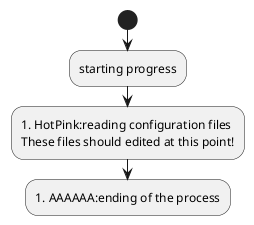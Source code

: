 @startuml

start
:starting progress;
:#HotPink:reading configuration files
These files should edited at this point!;
:#AAAAAA:ending of the process;

@enduml

